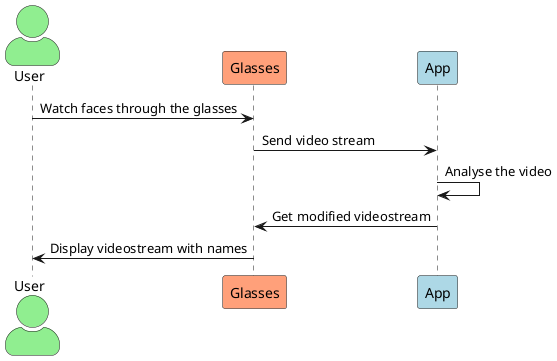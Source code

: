 @startuml VideoFeedback
skinparam actorStyle awesome

Actor User as U #lightgreen
Participant Glasses as G #lightsalmon
Participant App as S #lightblue


U -> G: Watch faces through the glasses
G -> S: Send video stream
S -> S: Analyse the video
S -> G: Get modified videostream

G -> U: Display videostream with names

'Donner feedback
'Ajouter directement depuis les lunettes
@enduml